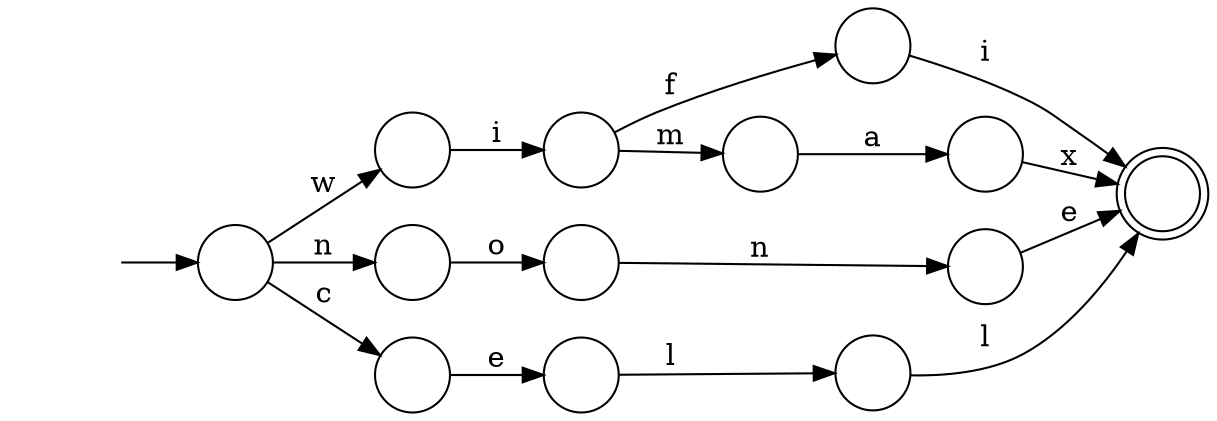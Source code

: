 digraph Automaton {
  rankdir = LR;
  0 [shape=circle,label=""];
  0 -> 9 [label="i"]
  1 [shape=circle,label=""];
  1 -> 11 [label="l"]
  2 [shape=circle,label=""];
  2 -> 6 [label="o"]
  3 [shape=circle,label=""];
  3 -> 11 [label="i"]
  4 [shape=circle,label=""];
  4 -> 1 [label="l"]
  5 [shape=circle,label=""];
  5 -> 11 [label="x"]
  6 [shape=circle,label=""];
  6 -> 7 [label="n"]
  7 [shape=circle,label=""];
  7 -> 11 [label="e"]
  8 [shape=circle,label=""];
  8 -> 5 [label="a"]
  9 [shape=circle,label=""];
  9 -> 3 [label="f"]
  9 -> 8 [label="m"]
  10 [shape=circle,label=""];
  10 -> 4 [label="e"]
  11 [shape=doublecircle,label=""];
  12 [shape=circle,label=""];
  initial [shape=plaintext,label=""];
  initial -> 12
  12 -> 2 [label="n"]
  12 -> 10 [label="c"]
  12 -> 0 [label="w"]
}
